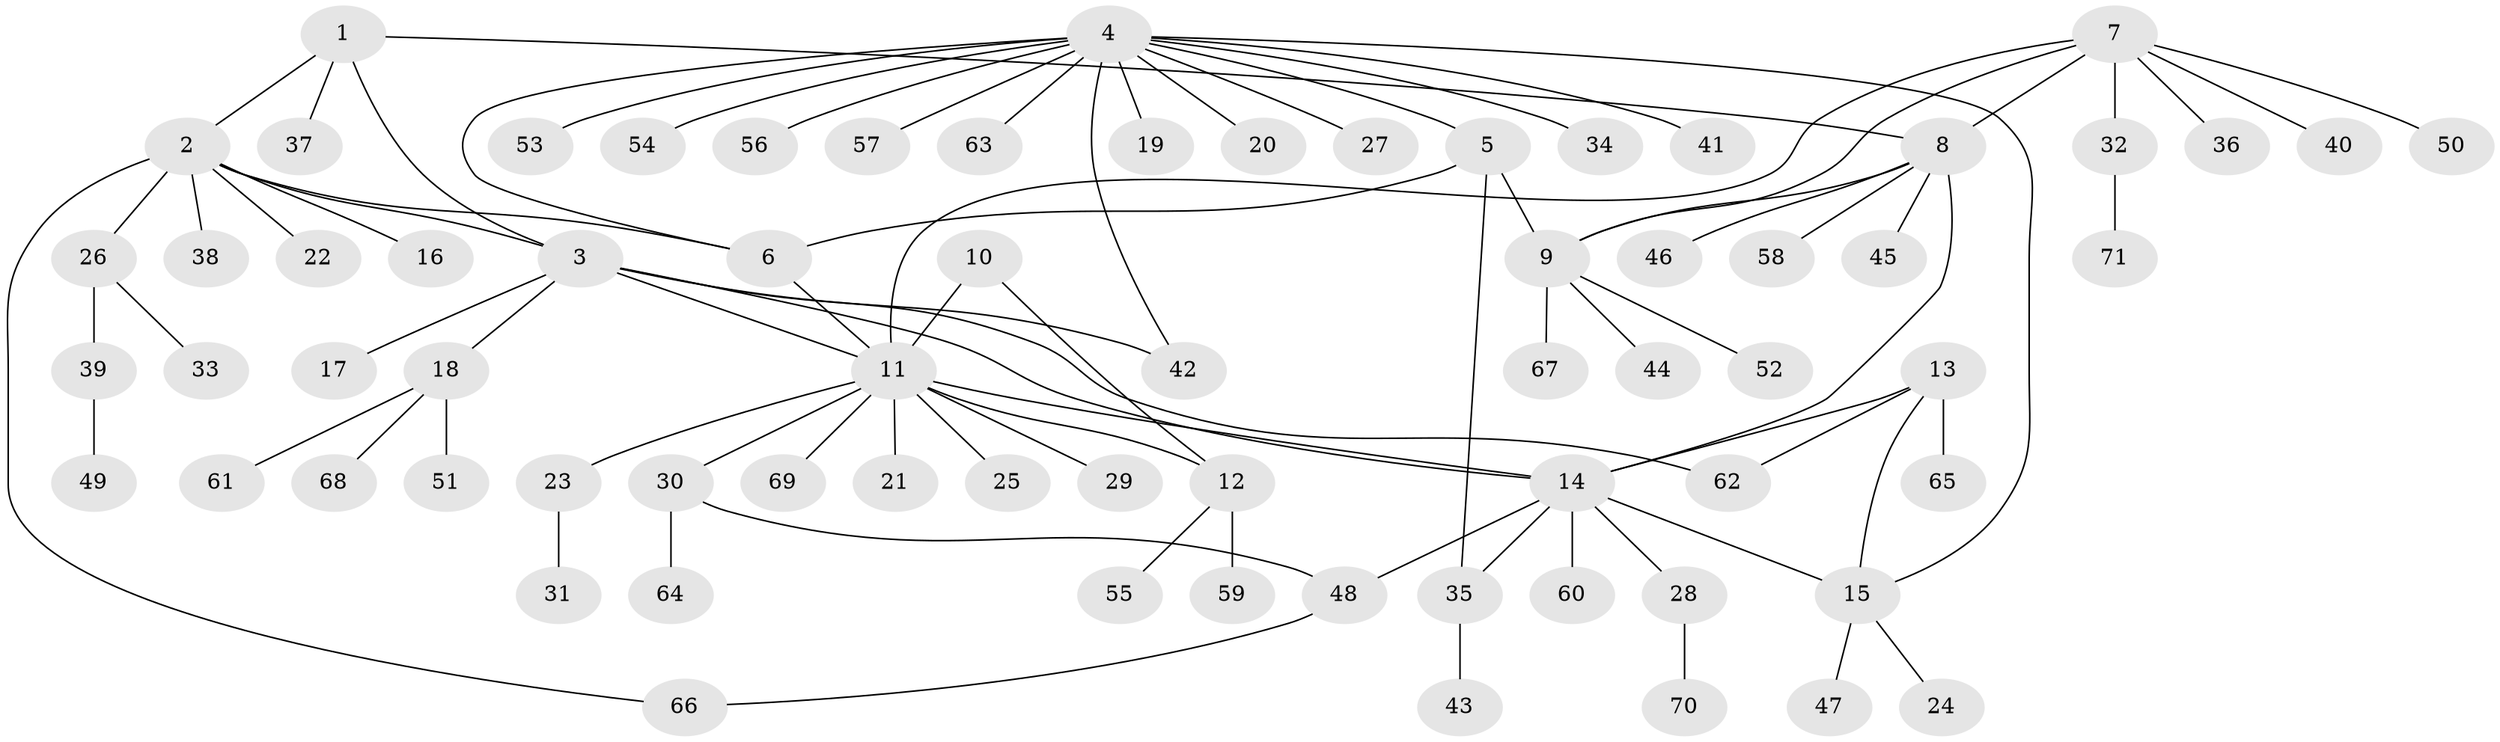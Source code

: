 // Generated by graph-tools (version 1.1) at 2025/26/03/09/25 03:26:49]
// undirected, 71 vertices, 86 edges
graph export_dot {
graph [start="1"]
  node [color=gray90,style=filled];
  1;
  2;
  3;
  4;
  5;
  6;
  7;
  8;
  9;
  10;
  11;
  12;
  13;
  14;
  15;
  16;
  17;
  18;
  19;
  20;
  21;
  22;
  23;
  24;
  25;
  26;
  27;
  28;
  29;
  30;
  31;
  32;
  33;
  34;
  35;
  36;
  37;
  38;
  39;
  40;
  41;
  42;
  43;
  44;
  45;
  46;
  47;
  48;
  49;
  50;
  51;
  52;
  53;
  54;
  55;
  56;
  57;
  58;
  59;
  60;
  61;
  62;
  63;
  64;
  65;
  66;
  67;
  68;
  69;
  70;
  71;
  1 -- 2;
  1 -- 3;
  1 -- 8;
  1 -- 37;
  2 -- 3;
  2 -- 6;
  2 -- 16;
  2 -- 22;
  2 -- 26;
  2 -- 38;
  2 -- 66;
  3 -- 11;
  3 -- 14;
  3 -- 17;
  3 -- 18;
  3 -- 42;
  3 -- 62;
  4 -- 5;
  4 -- 6;
  4 -- 15;
  4 -- 19;
  4 -- 20;
  4 -- 27;
  4 -- 34;
  4 -- 41;
  4 -- 42;
  4 -- 53;
  4 -- 54;
  4 -- 56;
  4 -- 57;
  4 -- 63;
  5 -- 6;
  5 -- 9;
  5 -- 35;
  6 -- 11;
  7 -- 8;
  7 -- 9;
  7 -- 11;
  7 -- 32;
  7 -- 36;
  7 -- 40;
  7 -- 50;
  8 -- 9;
  8 -- 14;
  8 -- 45;
  8 -- 46;
  8 -- 58;
  9 -- 44;
  9 -- 52;
  9 -- 67;
  10 -- 11;
  10 -- 12;
  11 -- 12;
  11 -- 14;
  11 -- 21;
  11 -- 23;
  11 -- 25;
  11 -- 29;
  11 -- 30;
  11 -- 69;
  12 -- 55;
  12 -- 59;
  13 -- 14;
  13 -- 15;
  13 -- 62;
  13 -- 65;
  14 -- 15;
  14 -- 28;
  14 -- 35;
  14 -- 48;
  14 -- 60;
  15 -- 24;
  15 -- 47;
  18 -- 51;
  18 -- 61;
  18 -- 68;
  23 -- 31;
  26 -- 33;
  26 -- 39;
  28 -- 70;
  30 -- 48;
  30 -- 64;
  32 -- 71;
  35 -- 43;
  39 -- 49;
  48 -- 66;
}
